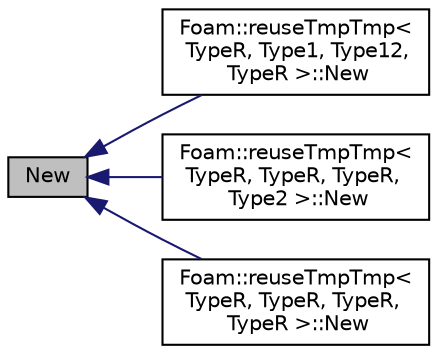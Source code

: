 digraph "New"
{
  bgcolor="transparent";
  edge [fontname="Helvetica",fontsize="10",labelfontname="Helvetica",labelfontsize="10"];
  node [fontname="Helvetica",fontsize="10",shape=record];
  rankdir="LR";
  Node1 [label="New",height=0.2,width=0.4,color="black", fillcolor="grey75", style="filled" fontcolor="black"];
  Node1 -> Node2 [dir="back",color="midnightblue",fontsize="10",style="solid",fontname="Helvetica"];
  Node2 [label="Foam::reuseTmpTmp\<\l TypeR, Type1, Type12,\l TypeR \>::New",height=0.2,width=0.4,color="black",URL="$structFoam_1_1reuseTmpTmp_3_01TypeR_00_01Type1_00_01Type12_00_01TypeR_01_4.html#a1a6091d039ae803bf3526bdcc581f0ff"];
  Node1 -> Node3 [dir="back",color="midnightblue",fontsize="10",style="solid",fontname="Helvetica"];
  Node3 [label="Foam::reuseTmpTmp\<\l TypeR, TypeR, TypeR,\l Type2 \>::New",height=0.2,width=0.4,color="black",URL="$structFoam_1_1reuseTmpTmp_3_01TypeR_00_01TypeR_00_01TypeR_00_01Type2_01_4.html#aa5d292274ad4d8d71dc642e94cf48575"];
  Node1 -> Node4 [dir="back",color="midnightblue",fontsize="10",style="solid",fontname="Helvetica"];
  Node4 [label="Foam::reuseTmpTmp\<\l TypeR, TypeR, TypeR,\l TypeR \>::New",height=0.2,width=0.4,color="black",URL="$structFoam_1_1reuseTmpTmp_3_01TypeR_00_01TypeR_00_01TypeR_00_01TypeR_01_4.html#ac54676d8eeedd170ea1104fff8d8bc44"];
}
